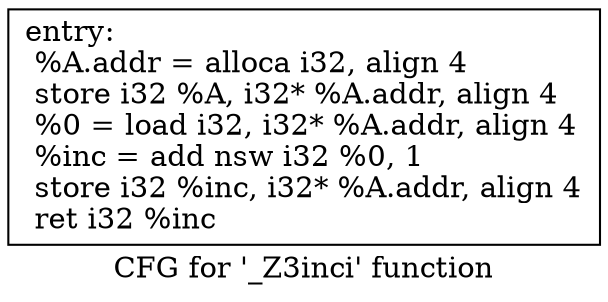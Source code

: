 digraph "CFG for '_Z3inci' function" {
	label="CFG for '_Z3inci' function";

	Node0x1a889d0 [shape=record,label="{entry:\l  %A.addr = alloca i32, align 4\l  store i32 %A, i32* %A.addr, align 4\l  %0 = load i32, i32* %A.addr, align 4\l  %inc = add nsw i32 %0, 1\l  store i32 %inc, i32* %A.addr, align 4\l  ret i32 %inc\l}"];
}
